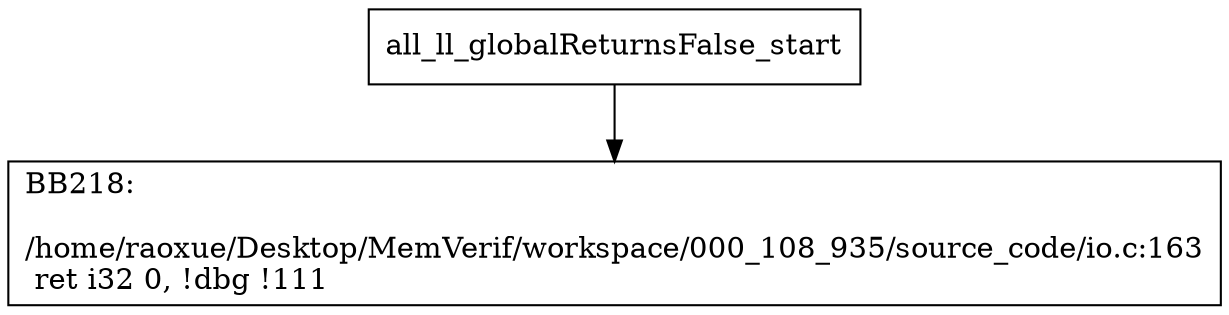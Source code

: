 digraph "CFG for'all_ll_globalReturnsFalse' function" {
	BBall_ll_globalReturnsFalse_start[shape=record,label="{all_ll_globalReturnsFalse_start}"];
	BBall_ll_globalReturnsFalse_start-> all_ll_globalReturnsFalseBB218;
	all_ll_globalReturnsFalseBB218 [shape=record, label="{BB218:\l\l/home/raoxue/Desktop/MemVerif/workspace/000_108_935/source_code/io.c:163\l
  ret i32 0, !dbg !111\l
}"];
}
